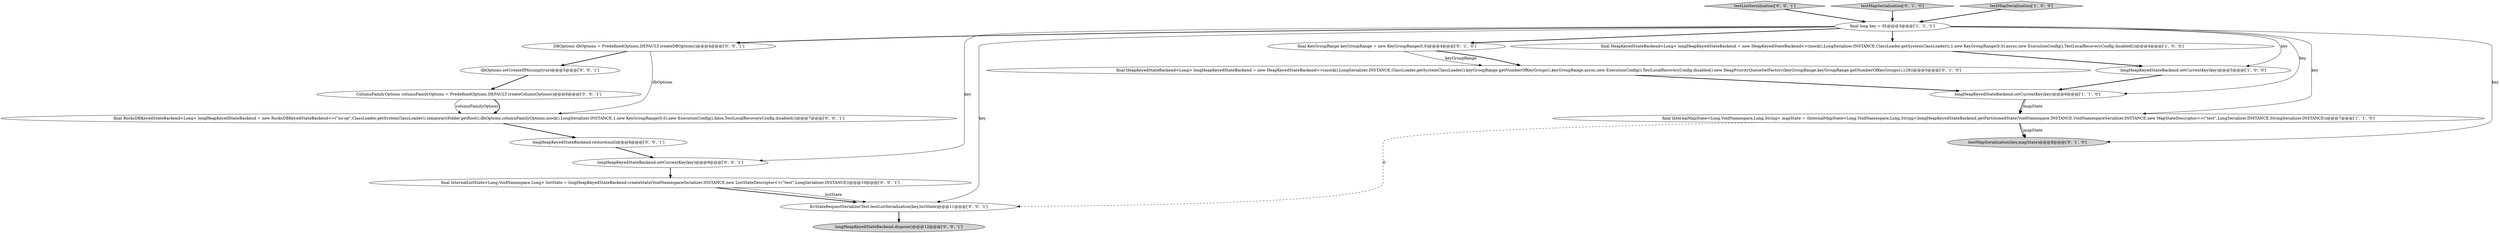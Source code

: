 digraph {
5 [style = filled, label = "longHeapKeyedStateBackend.setCurrentKey(key)@@@6@@@['1', '1', '0']", fillcolor = white, shape = ellipse image = "AAA0AAABBB1BBB"];
0 [style = filled, label = "final HeapKeyedStateBackend<Long> longHeapKeyedStateBackend = new HeapKeyedStateBackend<>(mock(),LongSerializer.INSTANCE,ClassLoader.getSystemClassLoader(),1,new KeyGroupRange(0,0),async,new ExecutionConfig(),TestLocalRecoveryConfig.disabled())@@@4@@@['1', '0', '0']", fillcolor = white, shape = ellipse image = "AAA0AAABBB1BBB"];
17 [style = filled, label = "longHeapKeyedStateBackend.dispose()@@@12@@@['0', '0', '1']", fillcolor = lightgray, shape = ellipse image = "AAA0AAABBB3BBB"];
19 [style = filled, label = "KvStateRequestSerializerTest.testListSerialization(key,listState)@@@11@@@['0', '0', '1']", fillcolor = white, shape = ellipse image = "AAA0AAABBB3BBB"];
16 [style = filled, label = "longHeapKeyedStateBackend.restore(null)@@@8@@@['0', '0', '1']", fillcolor = white, shape = ellipse image = "AAA0AAABBB3BBB"];
18 [style = filled, label = "testListSerialization['0', '0', '1']", fillcolor = lightgray, shape = diamond image = "AAA0AAABBB3BBB"];
6 [style = filled, label = "testMapSerialization(key,mapState)@@@8@@@['0', '1', '0']", fillcolor = lightgray, shape = ellipse image = "AAA0AAABBB2BBB"];
11 [style = filled, label = "final InternalListState<Long,VoidNamespace,Long> listState = longHeapKeyedStateBackend.createState(VoidNamespaceSerializer.INSTANCE,new ListStateDescriptor<>(\"test\",LongSerializer.INSTANCE))@@@10@@@['0', '0', '1']", fillcolor = white, shape = ellipse image = "AAA0AAABBB3BBB"];
13 [style = filled, label = "ColumnFamilyOptions columnFamilyOptions = PredefinedOptions.DEFAULT.createColumnOptions()@@@6@@@['0', '0', '1']", fillcolor = white, shape = ellipse image = "AAA0AAABBB3BBB"];
8 [style = filled, label = "final HeapKeyedStateBackend<Long> longHeapKeyedStateBackend = new HeapKeyedStateBackend<>(mock(),LongSerializer.INSTANCE,ClassLoader.getSystemClassLoader(),keyGroupRange.getNumberOfKeyGroups(),keyGroupRange,async,new ExecutionConfig(),TestLocalRecoveryConfig.disabled(),new HeapPriorityQueueSetFactory(keyGroupRange,keyGroupRange.getNumberOfKeyGroups(),128))@@@5@@@['0', '1', '0']", fillcolor = white, shape = ellipse image = "AAA1AAABBB2BBB"];
9 [style = filled, label = "final KeyGroupRange keyGroupRange = new KeyGroupRange(0,0)@@@4@@@['0', '1', '0']", fillcolor = white, shape = ellipse image = "AAA0AAABBB2BBB"];
3 [style = filled, label = "longHeapKeyedStateBackend.setCurrentKey(key)@@@5@@@['1', '0', '0']", fillcolor = white, shape = ellipse image = "AAA0AAABBB1BBB"];
14 [style = filled, label = "DBOptions dbOptions = PredefinedOptions.DEFAULT.createDBOptions()@@@4@@@['0', '0', '1']", fillcolor = white, shape = ellipse image = "AAA0AAABBB3BBB"];
12 [style = filled, label = "longHeapKeyedStateBackend.setCurrentKey(key)@@@9@@@['0', '0', '1']", fillcolor = white, shape = ellipse image = "AAA0AAABBB3BBB"];
7 [style = filled, label = "testMapSerialization['0', '1', '0']", fillcolor = lightgray, shape = diamond image = "AAA0AAABBB2BBB"];
2 [style = filled, label = "final long key = 0L@@@3@@@['1', '1', '1']", fillcolor = white, shape = ellipse image = "AAA0AAABBB1BBB"];
1 [style = filled, label = "final InternalMapState<Long,VoidNamespace,Long,String> mapState = (InternalMapState<Long,VoidNamespace,Long,String>)longHeapKeyedStateBackend.getPartitionedState(VoidNamespace.INSTANCE,VoidNamespaceSerializer.INSTANCE,new MapStateDescriptor<>(\"test\",LongSerializer.INSTANCE,StringSerializer.INSTANCE))@@@7@@@['1', '1', '0']", fillcolor = white, shape = ellipse image = "AAA0AAABBB1BBB"];
4 [style = filled, label = "testMapSerialization['1', '0', '0']", fillcolor = lightgray, shape = diamond image = "AAA0AAABBB1BBB"];
10 [style = filled, label = "final RocksDBKeyedStateBackend<Long> longHeapKeyedStateBackend = new RocksDBKeyedStateBackend<>(\"no-op\",ClassLoader.getSystemClassLoader(),temporaryFolder.getRoot(),dbOptions,columnFamilyOptions,mock(),LongSerializer.INSTANCE,1,new KeyGroupRange(0,0),new ExecutionConfig(),false,TestLocalRecoveryConfig.disabled())@@@7@@@['0', '0', '1']", fillcolor = white, shape = ellipse image = "AAA0AAABBB3BBB"];
15 [style = filled, label = "dbOptions.setCreateIfMissing(true)@@@5@@@['0', '0', '1']", fillcolor = white, shape = ellipse image = "AAA0AAABBB3BBB"];
10->16 [style = bold, label=""];
2->12 [style = solid, label="key"];
2->6 [style = solid, label="key"];
8->5 [style = bold, label=""];
18->2 [style = bold, label=""];
2->5 [style = solid, label="key"];
5->1 [style = bold, label=""];
0->3 [style = bold, label=""];
14->10 [style = solid, label="dbOptions"];
1->6 [style = bold, label=""];
3->5 [style = bold, label=""];
4->2 [style = bold, label=""];
16->12 [style = bold, label=""];
2->9 [style = bold, label=""];
1->19 [style = dashed, label="0"];
9->8 [style = solid, label="keyGroupRange"];
2->1 [style = solid, label="key"];
11->19 [style = bold, label=""];
19->17 [style = bold, label=""];
13->10 [style = solid, label="columnFamilyOptions"];
11->19 [style = solid, label="listState"];
2->3 [style = solid, label="key"];
15->13 [style = bold, label=""];
1->6 [style = solid, label="mapState"];
2->19 [style = solid, label="key"];
2->14 [style = bold, label=""];
2->0 [style = bold, label=""];
12->11 [style = bold, label=""];
9->8 [style = bold, label=""];
13->10 [style = bold, label=""];
14->15 [style = bold, label=""];
5->1 [style = solid, label="mapState"];
7->2 [style = bold, label=""];
}

